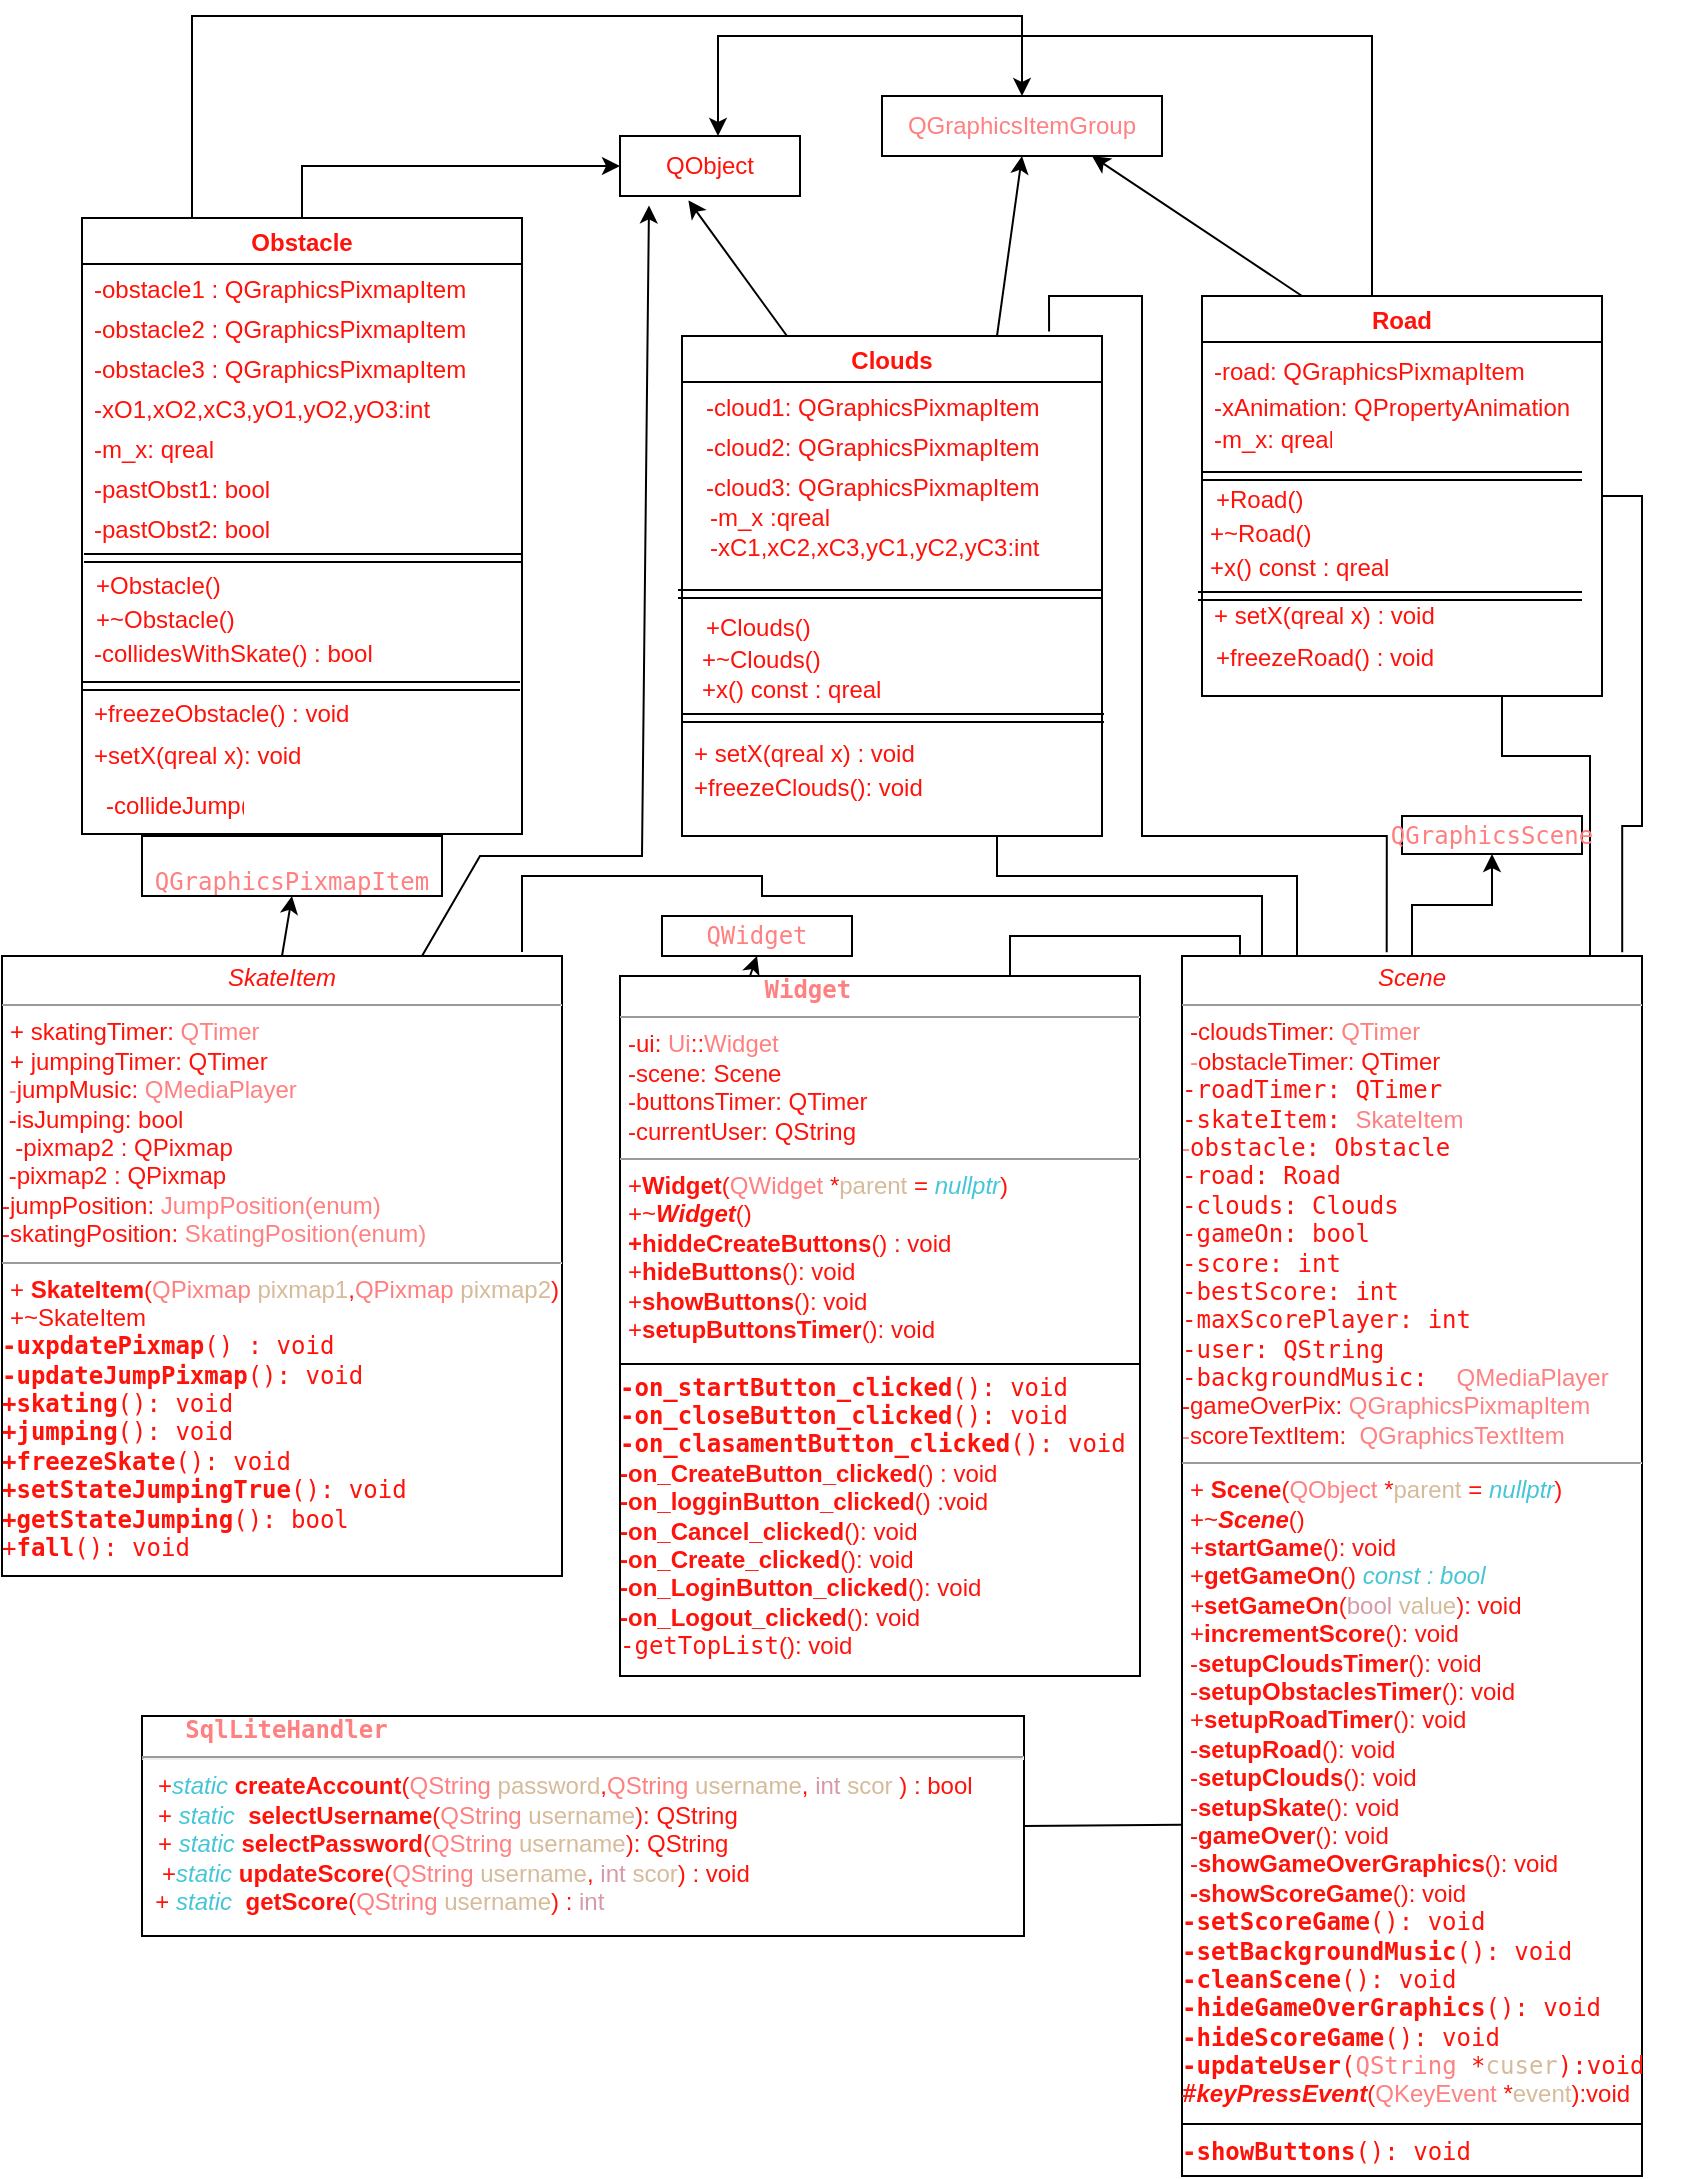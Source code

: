 <mxfile version="15.5.6" type="device"><diagram id="C5RBs43oDa-KdzZeNtuy" name="Page-1"><mxGraphModel dx="2556" dy="1162" grid="1" gridSize="10" guides="1" tooltips="1" connect="1" arrows="1" fold="1" page="1" pageScale="1" pageWidth="827" pageHeight="1169" math="0" shadow="0"><root><mxCell id="WIyWlLk6GJQsqaUBKTNV-0"/><mxCell id="WIyWlLk6GJQsqaUBKTNV-1" parent="WIyWlLk6GJQsqaUBKTNV-0"/><mxCell id="SZIzORN5Lzw4Mjl7Ku2h-0" value="&lt;font color=&quot;#ff120a&quot;&gt;QObject&lt;/font&gt;" style="rounded=0;whiteSpace=wrap;html=1;" vertex="1" parent="WIyWlLk6GJQsqaUBKTNV-1"><mxGeometry x="309" y="70" width="90" height="30" as="geometry"/></mxCell><mxCell id="SZIzORN5Lzw4Mjl7Ku2h-1" value="&lt;span style=&quot;color: rgb(255 , 128 , 128)&quot;&gt;QGraphicsItemGroup&lt;/span&gt;" style="rounded=0;whiteSpace=wrap;html=1;" vertex="1" parent="WIyWlLk6GJQsqaUBKTNV-1"><mxGeometry x="440" y="50" width="140" height="30" as="geometry"/></mxCell><mxCell id="SZIzORN5Lzw4Mjl7Ku2h-104" style="edgeStyle=orthogonalEdgeStyle;rounded=0;orthogonalLoop=1;jettySize=auto;html=1;exitX=0.75;exitY=1;exitDx=0;exitDy=0;entryX=0.25;entryY=0;entryDx=0;entryDy=0;fontColor=#FF120A;startArrow=none;startFill=0;endArrow=none;endFill=0;strokeColor=default;" edge="1" parent="WIyWlLk6GJQsqaUBKTNV-1" source="SZIzORN5Lzw4Mjl7Ku2h-10" target="SZIzORN5Lzw4Mjl7Ku2h-87"><mxGeometry relative="1" as="geometry"><Array as="points"><mxPoint x="498" y="440"/><mxPoint x="648" y="440"/></Array></mxGeometry></mxCell><mxCell id="SZIzORN5Lzw4Mjl7Ku2h-10" value="Clouds" style="swimlane;fontColor=#FF120A;rotation=0;" vertex="1" parent="WIyWlLk6GJQsqaUBKTNV-1"><mxGeometry x="340" y="170" width="210" height="250" as="geometry"/></mxCell><mxCell id="SZIzORN5Lzw4Mjl7Ku2h-11" value="-cloud1: QGraphicsPixmapItem " style="text;strokeColor=none;fillColor=none;align=left;verticalAlign=middle;spacingLeft=4;spacingRight=4;overflow=hidden;points=[[0,0.5],[1,0.5]];portConstraint=eastwest;rotatable=0;fontColor=#FF120A;rotation=0;" vertex="1" parent="SZIzORN5Lzw4Mjl7Ku2h-10"><mxGeometry x="6" y="20" width="194" height="30" as="geometry"/></mxCell><mxCell id="SZIzORN5Lzw4Mjl7Ku2h-12" value="-cloud2: QGraphicsPixmapItem " style="text;strokeColor=none;fillColor=none;align=left;verticalAlign=middle;spacingLeft=4;spacingRight=4;overflow=hidden;points=[[0,0.5],[1,0.5]];portConstraint=eastwest;rotatable=0;fontColor=#FF120A;rotation=0;" vertex="1" parent="SZIzORN5Lzw4Mjl7Ku2h-10"><mxGeometry x="6" y="40" width="204" height="30" as="geometry"/></mxCell><mxCell id="SZIzORN5Lzw4Mjl7Ku2h-13" value="-cloud3: QGraphicsPixmapItem " style="text;strokeColor=none;fillColor=none;align=left;verticalAlign=middle;spacingLeft=4;spacingRight=4;overflow=hidden;points=[[0,0.5],[1,0.5]];portConstraint=eastwest;rotatable=0;fontColor=#FF120A;rotation=0;" vertex="1" parent="SZIzORN5Lzw4Mjl7Ku2h-10"><mxGeometry x="6" y="60" width="184" height="30" as="geometry"/></mxCell><mxCell id="SZIzORN5Lzw4Mjl7Ku2h-14" value="-m_x :qreal" style="text;strokeColor=none;fillColor=none;align=left;verticalAlign=middle;spacingLeft=4;spacingRight=4;overflow=hidden;points=[[0,0.5],[1,0.5]];portConstraint=eastwest;rotatable=0;fontColor=#FF120A;rotation=0;" vertex="1" parent="SZIzORN5Lzw4Mjl7Ku2h-10"><mxGeometry x="8" y="80" width="80" height="20" as="geometry"/></mxCell><mxCell id="SZIzORN5Lzw4Mjl7Ku2h-15" value="-xC1,xC2,xC3,yC1,yC2,yC3:int" style="text;strokeColor=none;fillColor=none;align=left;verticalAlign=middle;spacingLeft=4;spacingRight=4;overflow=hidden;points=[[0,0.5],[1,0.5]];portConstraint=eastwest;rotatable=0;fontColor=#FF120A;rotation=0;" vertex="1" parent="SZIzORN5Lzw4Mjl7Ku2h-10"><mxGeometry x="8" y="90" width="180" height="30" as="geometry"/></mxCell><mxCell id="SZIzORN5Lzw4Mjl7Ku2h-19" value="+Clouds()" style="text;strokeColor=none;fillColor=none;align=left;verticalAlign=middle;spacingLeft=4;spacingRight=4;overflow=hidden;points=[[0,0.5],[1,0.5]];portConstraint=eastwest;rotatable=0;fontColor=#FF120A;rotation=0;" vertex="1" parent="SZIzORN5Lzw4Mjl7Ku2h-10"><mxGeometry x="6" y="130" width="80" height="30" as="geometry"/></mxCell><mxCell id="SZIzORN5Lzw4Mjl7Ku2h-22" value="" style="shape=link;html=1;rounded=0;fontColor=#FF120A;" edge="1" parent="SZIzORN5Lzw4Mjl7Ku2h-10"><mxGeometry width="100" relative="1" as="geometry"><mxPoint x="-2" y="129" as="sourcePoint"/><mxPoint x="210" y="129" as="targetPoint"/></mxGeometry></mxCell><mxCell id="SZIzORN5Lzw4Mjl7Ku2h-23" value="+~Clouds()&#10;&#10;" style="text;strokeColor=none;fillColor=none;align=left;verticalAlign=middle;spacingLeft=4;spacingRight=4;overflow=hidden;points=[[0,0.5],[1,0.5]];portConstraint=eastwest;rotatable=0;fontColor=#FF120A;rotation=0;" vertex="1" parent="SZIzORN5Lzw4Mjl7Ku2h-10"><mxGeometry x="4" y="153" width="80" height="30" as="geometry"/></mxCell><mxCell id="SZIzORN5Lzw4Mjl7Ku2h-24" value="+x() const : qreal" style="text;strokeColor=none;fillColor=none;align=left;verticalAlign=middle;spacingLeft=4;spacingRight=4;overflow=hidden;points=[[0,0.5],[1,0.5]];portConstraint=eastwest;rotatable=0;fontColor=#FF120A;rotation=0;" vertex="1" parent="SZIzORN5Lzw4Mjl7Ku2h-10"><mxGeometry x="4" y="161" width="136" height="30" as="geometry"/></mxCell><mxCell id="SZIzORN5Lzw4Mjl7Ku2h-26" value="" style="shape=link;html=1;rounded=0;fontColor=#FF120A;" edge="1" parent="SZIzORN5Lzw4Mjl7Ku2h-10"><mxGeometry width="100" relative="1" as="geometry"><mxPoint y="191" as="sourcePoint"/><mxPoint x="211" y="191" as="targetPoint"/></mxGeometry></mxCell><mxCell id="SZIzORN5Lzw4Mjl7Ku2h-27" value="+ setX(qreal x) : void&#10;" style="text;strokeColor=none;fillColor=none;align=left;verticalAlign=middle;spacingLeft=4;spacingRight=4;overflow=hidden;points=[[0,0.5],[1,0.5]];portConstraint=eastwest;rotatable=0;fontColor=#FF120A;rotation=0;" vertex="1" parent="SZIzORN5Lzw4Mjl7Ku2h-10"><mxGeometry y="200" width="124" height="30" as="geometry"/></mxCell><mxCell id="SZIzORN5Lzw4Mjl7Ku2h-28" value="+freezeClouds(): void" style="text;strokeColor=none;fillColor=none;align=left;verticalAlign=middle;spacingLeft=4;spacingRight=4;overflow=hidden;points=[[0,0.5],[1,0.5]];portConstraint=eastwest;rotatable=0;fontColor=#FF120A;rotation=0;" vertex="1" parent="SZIzORN5Lzw4Mjl7Ku2h-10"><mxGeometry y="210" width="146" height="30" as="geometry"/></mxCell><mxCell id="SZIzORN5Lzw4Mjl7Ku2h-17" value="" style="endArrow=classic;html=1;rounded=0;fontColor=#FF120A;entryX=0.38;entryY=1.073;entryDx=0;entryDy=0;entryPerimeter=0;exitX=0.25;exitY=0;exitDx=0;exitDy=0;" edge="1" parent="WIyWlLk6GJQsqaUBKTNV-1" source="SZIzORN5Lzw4Mjl7Ku2h-10" target="SZIzORN5Lzw4Mjl7Ku2h-0"><mxGeometry width="50" height="50" relative="1" as="geometry"><mxPoint x="440" y="280" as="sourcePoint"/><mxPoint x="490" y="230" as="targetPoint"/></mxGeometry></mxCell><mxCell id="SZIzORN5Lzw4Mjl7Ku2h-18" value="" style="endArrow=classic;html=1;rounded=0;fontColor=#FF120A;entryX=0.5;entryY=1;entryDx=0;entryDy=0;exitX=0.75;exitY=0;exitDx=0;exitDy=0;" edge="1" parent="WIyWlLk6GJQsqaUBKTNV-1" source="SZIzORN5Lzw4Mjl7Ku2h-10" target="SZIzORN5Lzw4Mjl7Ku2h-1"><mxGeometry width="50" height="50" relative="1" as="geometry"><mxPoint x="440" y="280" as="sourcePoint"/><mxPoint x="490" y="230" as="targetPoint"/></mxGeometry></mxCell><mxCell id="SZIzORN5Lzw4Mjl7Ku2h-51" style="edgeStyle=orthogonalEdgeStyle;rounded=0;orthogonalLoop=1;jettySize=auto;html=1;exitX=0.5;exitY=0;exitDx=0;exitDy=0;fontColor=#FF120A;entryX=0;entryY=0.5;entryDx=0;entryDy=0;" edge="1" parent="WIyWlLk6GJQsqaUBKTNV-1" source="SZIzORN5Lzw4Mjl7Ku2h-29" target="SZIzORN5Lzw4Mjl7Ku2h-0"><mxGeometry relative="1" as="geometry"><mxPoint x="320" y="111" as="targetPoint"/></mxGeometry></mxCell><mxCell id="SZIzORN5Lzw4Mjl7Ku2h-29" value="Obstacle" style="swimlane;fontColor=#FF120A;" vertex="1" parent="WIyWlLk6GJQsqaUBKTNV-1"><mxGeometry x="40" y="111" width="220" height="308" as="geometry"/></mxCell><mxCell id="SZIzORN5Lzw4Mjl7Ku2h-31" value="-obstacle1 : QGraphicsPixmapItem" style="text;strokeColor=none;fillColor=none;align=left;verticalAlign=middle;spacingLeft=4;spacingRight=4;overflow=hidden;points=[[0,0.5],[1,0.5]];portConstraint=eastwest;rotatable=0;fontColor=#FF120A;" vertex="1" parent="SZIzORN5Lzw4Mjl7Ku2h-29"><mxGeometry y="20" width="210" height="30" as="geometry"/></mxCell><mxCell id="SZIzORN5Lzw4Mjl7Ku2h-32" value="-obstacle2 : QGraphicsPixmapItem" style="text;strokeColor=none;fillColor=none;align=left;verticalAlign=middle;spacingLeft=4;spacingRight=4;overflow=hidden;points=[[0,0.5],[1,0.5]];portConstraint=eastwest;rotatable=0;fontColor=#FF120A;" vertex="1" parent="SZIzORN5Lzw4Mjl7Ku2h-29"><mxGeometry y="40" width="210" height="30" as="geometry"/></mxCell><mxCell id="SZIzORN5Lzw4Mjl7Ku2h-33" value="-obstacle3 : QGraphicsPixmapItem" style="text;strokeColor=none;fillColor=none;align=left;verticalAlign=middle;spacingLeft=4;spacingRight=4;overflow=hidden;points=[[0,0.5],[1,0.5]];portConstraint=eastwest;rotatable=0;fontColor=#FF120A;" vertex="1" parent="SZIzORN5Lzw4Mjl7Ku2h-29"><mxGeometry y="60" width="210" height="30" as="geometry"/></mxCell><mxCell id="SZIzORN5Lzw4Mjl7Ku2h-34" value="-xO1,xO2,xC3,yO1,yO2,yO3:int" style="text;strokeColor=none;fillColor=none;align=left;verticalAlign=middle;spacingLeft=4;spacingRight=4;overflow=hidden;points=[[0,0.5],[1,0.5]];portConstraint=eastwest;rotatable=0;fontColor=#FF120A;rotation=0;" vertex="1" parent="SZIzORN5Lzw4Mjl7Ku2h-29"><mxGeometry y="80" width="180" height="30" as="geometry"/></mxCell><mxCell id="SZIzORN5Lzw4Mjl7Ku2h-35" value="-m_x: qreal" style="text;strokeColor=none;fillColor=none;align=left;verticalAlign=middle;spacingLeft=4;spacingRight=4;overflow=hidden;points=[[0,0.5],[1,0.5]];portConstraint=eastwest;rotatable=0;fontColor=#FF120A;" vertex="1" parent="SZIzORN5Lzw4Mjl7Ku2h-29"><mxGeometry y="100" width="80" height="30" as="geometry"/></mxCell><mxCell id="SZIzORN5Lzw4Mjl7Ku2h-36" value="-pastObst1: bool" style="text;strokeColor=none;fillColor=none;align=left;verticalAlign=middle;spacingLeft=4;spacingRight=4;overflow=hidden;points=[[0,0.5],[1,0.5]];portConstraint=eastwest;rotatable=0;fontColor=#FF120A;" vertex="1" parent="SZIzORN5Lzw4Mjl7Ku2h-29"><mxGeometry y="120" width="170" height="30" as="geometry"/></mxCell><mxCell id="SZIzORN5Lzw4Mjl7Ku2h-37" value="-pastObst2: bool" style="text;strokeColor=none;fillColor=none;align=left;verticalAlign=middle;spacingLeft=4;spacingRight=4;overflow=hidden;points=[[0,0.5],[1,0.5]];portConstraint=eastwest;rotatable=0;fontColor=#FF120A;" vertex="1" parent="SZIzORN5Lzw4Mjl7Ku2h-29"><mxGeometry y="140" width="170" height="30" as="geometry"/></mxCell><mxCell id="SZIzORN5Lzw4Mjl7Ku2h-40" value="+Obstacle()" style="text;strokeColor=none;fillColor=none;align=left;verticalAlign=middle;spacingLeft=4;spacingRight=4;overflow=hidden;points=[[0,0.5],[1,0.5]];portConstraint=eastwest;rotatable=0;fontColor=#FF120A;" vertex="1" parent="SZIzORN5Lzw4Mjl7Ku2h-29"><mxGeometry x="1" y="168" width="80" height="30" as="geometry"/></mxCell><mxCell id="SZIzORN5Lzw4Mjl7Ku2h-41" value="+~Obstacle()" style="text;strokeColor=none;fillColor=none;align=left;verticalAlign=middle;spacingLeft=4;spacingRight=4;overflow=hidden;points=[[0,0.5],[1,0.5]];portConstraint=eastwest;rotatable=0;fontColor=#FF120A;" vertex="1" parent="SZIzORN5Lzw4Mjl7Ku2h-29"><mxGeometry x="1" y="185" width="80" height="30" as="geometry"/></mxCell><mxCell id="SZIzORN5Lzw4Mjl7Ku2h-42" value="+setX(qreal x): void" style="text;strokeColor=none;fillColor=none;align=left;verticalAlign=middle;spacingLeft=4;spacingRight=4;overflow=hidden;points=[[0,0.5],[1,0.5]];portConstraint=eastwest;rotatable=0;fontColor=#FF120A;" vertex="1" parent="SZIzORN5Lzw4Mjl7Ku2h-29"><mxGeometry y="253" width="168" height="30" as="geometry"/></mxCell><mxCell id="SZIzORN5Lzw4Mjl7Ku2h-43" value="+freezeObstacle() : void" style="text;strokeColor=none;fillColor=none;align=left;verticalAlign=middle;spacingLeft=4;spacingRight=4;overflow=hidden;points=[[0,0.5],[1,0.5]];portConstraint=eastwest;rotatable=0;fontColor=#FF120A;" vertex="1" parent="SZIzORN5Lzw4Mjl7Ku2h-29"><mxGeometry y="234" width="190" height="26" as="geometry"/></mxCell><mxCell id="SZIzORN5Lzw4Mjl7Ku2h-45" value="-collidesWithSkate() : bool&#10;" style="text;strokeColor=none;fillColor=none;align=left;verticalAlign=middle;spacingLeft=4;spacingRight=4;overflow=hidden;points=[[0,0.5],[1,0.5]];portConstraint=eastwest;rotatable=0;fontColor=#FF120A;" vertex="1" parent="SZIzORN5Lzw4Mjl7Ku2h-29"><mxGeometry y="209" width="199" height="25" as="geometry"/></mxCell><mxCell id="SZIzORN5Lzw4Mjl7Ku2h-49" value="" style="shape=link;html=1;rounded=0;fontColor=#FF120A;" edge="1" parent="SZIzORN5Lzw4Mjl7Ku2h-29"><mxGeometry width="100" relative="1" as="geometry"><mxPoint y="234" as="sourcePoint"/><mxPoint x="219" y="234" as="targetPoint"/></mxGeometry></mxCell><mxCell id="SZIzORN5Lzw4Mjl7Ku2h-50" value="" style="shape=link;html=1;rounded=0;fontColor=#FF120A;" edge="1" parent="SZIzORN5Lzw4Mjl7Ku2h-29"><mxGeometry width="100" relative="1" as="geometry"><mxPoint x="1" y="170" as="sourcePoint"/><mxPoint x="220" y="170" as="targetPoint"/></mxGeometry></mxCell><mxCell id="SZIzORN5Lzw4Mjl7Ku2h-91" value="-collideJump(): void" style="text;strokeColor=none;fillColor=none;align=left;verticalAlign=middle;spacingLeft=4;spacingRight=4;overflow=hidden;points=[[0,0.5],[1,0.5]];portConstraint=eastwest;rotatable=0;fontColor=#FF120A;" vertex="1" parent="SZIzORN5Lzw4Mjl7Ku2h-29"><mxGeometry x="6" y="278" width="80" height="30" as="geometry"/></mxCell><mxCell id="SZIzORN5Lzw4Mjl7Ku2h-94" style="edgeStyle=orthogonalEdgeStyle;rounded=0;orthogonalLoop=1;jettySize=auto;html=1;exitX=1;exitY=0.5;exitDx=0;exitDy=0;fontColor=#FF120A;strokeColor=default;startArrow=none;startFill=0;endArrow=none;endFill=0;entryX=0.957;entryY=-0.003;entryDx=0;entryDy=0;entryPerimeter=0;" edge="1" parent="WIyWlLk6GJQsqaUBKTNV-1" source="SZIzORN5Lzw4Mjl7Ku2h-56" target="SZIzORN5Lzw4Mjl7Ku2h-87"><mxGeometry relative="1" as="geometry"><mxPoint x="850" y="250.118" as="targetPoint"/></mxGeometry></mxCell><mxCell id="SZIzORN5Lzw4Mjl7Ku2h-100" style="edgeStyle=orthogonalEdgeStyle;rounded=0;orthogonalLoop=1;jettySize=auto;html=1;exitX=0.75;exitY=1;exitDx=0;exitDy=0;entryX=0.887;entryY=0;entryDx=0;entryDy=0;entryPerimeter=0;fontColor=#FF120A;startArrow=none;startFill=0;endArrow=none;endFill=0;strokeColor=default;" edge="1" parent="WIyWlLk6GJQsqaUBKTNV-1" source="SZIzORN5Lzw4Mjl7Ku2h-56" target="SZIzORN5Lzw4Mjl7Ku2h-87"><mxGeometry relative="1" as="geometry"><Array as="points"><mxPoint x="750" y="380"/><mxPoint x="794" y="380"/></Array></mxGeometry></mxCell><mxCell id="SZIzORN5Lzw4Mjl7Ku2h-56" value="Road" style="swimlane;fontColor=#FF120A;" vertex="1" parent="WIyWlLk6GJQsqaUBKTNV-1"><mxGeometry x="600" y="150" width="200" height="200" as="geometry"/></mxCell><mxCell id="SZIzORN5Lzw4Mjl7Ku2h-61" value=" -road: QGraphicsPixmapItem" style="text;strokeColor=none;fillColor=none;align=left;verticalAlign=middle;spacingLeft=4;spacingRight=4;overflow=hidden;points=[[0,0.5],[1,0.5]];portConstraint=eastwest;rotatable=0;fontColor=#FF120A;" vertex="1" parent="SZIzORN5Lzw4Mjl7Ku2h-56"><mxGeometry y="22" width="220" height="30" as="geometry"/></mxCell><mxCell id="SZIzORN5Lzw4Mjl7Ku2h-63" value=" -xAnimation: QPropertyAnimation" style="text;strokeColor=none;fillColor=none;align=left;verticalAlign=middle;spacingLeft=4;spacingRight=4;overflow=hidden;points=[[0,0.5],[1,0.5]];portConstraint=eastwest;rotatable=0;fontColor=#FF120A;" vertex="1" parent="SZIzORN5Lzw4Mjl7Ku2h-56"><mxGeometry y="45" width="240" height="20" as="geometry"/></mxCell><mxCell id="SZIzORN5Lzw4Mjl7Ku2h-64" value="-m_x: qreal" style="text;strokeColor=none;fillColor=none;align=left;verticalAlign=middle;spacingLeft=4;spacingRight=4;overflow=hidden;points=[[0,0.5],[1,0.5]];portConstraint=eastwest;rotatable=0;fontColor=#FF120A;" vertex="1" parent="SZIzORN5Lzw4Mjl7Ku2h-56"><mxGeometry y="56" width="70" height="30" as="geometry"/></mxCell><mxCell id="SZIzORN5Lzw4Mjl7Ku2h-65" value="" style="shape=link;html=1;rounded=0;fontColor=#FF120A;" edge="1" parent="SZIzORN5Lzw4Mjl7Ku2h-56"><mxGeometry width="100" relative="1" as="geometry"><mxPoint y="90" as="sourcePoint"/><mxPoint x="190" y="90" as="targetPoint"/></mxGeometry></mxCell><mxCell id="SZIzORN5Lzw4Mjl7Ku2h-66" value="+Road()" style="text;strokeColor=none;fillColor=none;align=left;verticalAlign=middle;spacingLeft=4;spacingRight=4;overflow=hidden;points=[[0,0.5],[1,0.5]];portConstraint=eastwest;rotatable=0;fontColor=#FF120A;" vertex="1" parent="SZIzORN5Lzw4Mjl7Ku2h-56"><mxGeometry x="1" y="86" width="80" height="30" as="geometry"/></mxCell><mxCell id="SZIzORN5Lzw4Mjl7Ku2h-68" value="+~Road()" style="text;strokeColor=none;fillColor=none;align=left;verticalAlign=middle;spacingLeft=4;spacingRight=4;overflow=hidden;points=[[0,0.5],[1,0.5]];portConstraint=eastwest;rotatable=0;fontColor=#FF120A;" vertex="1" parent="SZIzORN5Lzw4Mjl7Ku2h-56"><mxGeometry x="-2" y="103" width="80" height="30" as="geometry"/></mxCell><mxCell id="SZIzORN5Lzw4Mjl7Ku2h-70" value="+x() const : qreal" style="text;strokeColor=none;fillColor=none;align=left;verticalAlign=middle;spacingLeft=4;spacingRight=4;overflow=hidden;points=[[0,0.5],[1,0.5]];portConstraint=eastwest;rotatable=0;fontColor=#FF120A;rotation=0;" vertex="1" parent="SZIzORN5Lzw4Mjl7Ku2h-56"><mxGeometry x="-2" y="120" width="122" height="30" as="geometry"/></mxCell><mxCell id="SZIzORN5Lzw4Mjl7Ku2h-71" value="" style="shape=link;html=1;rounded=0;fontColor=#FF120A;" edge="1" parent="SZIzORN5Lzw4Mjl7Ku2h-56"><mxGeometry width="100" relative="1" as="geometry"><mxPoint x="-2" y="150" as="sourcePoint"/><mxPoint x="190" y="150" as="targetPoint"/></mxGeometry></mxCell><mxCell id="SZIzORN5Lzw4Mjl7Ku2h-72" value="+ setX(qreal x) : void&#10;" style="text;strokeColor=none;fillColor=none;align=left;verticalAlign=middle;spacingLeft=4;spacingRight=4;overflow=hidden;points=[[0,0.5],[1,0.5]];portConstraint=eastwest;rotatable=0;fontColor=#FF120A;rotation=0;" vertex="1" parent="SZIzORN5Lzw4Mjl7Ku2h-56"><mxGeometry y="151" width="124" height="30" as="geometry"/></mxCell><mxCell id="SZIzORN5Lzw4Mjl7Ku2h-73" value="+freezeRoad() :  void" style="text;strokeColor=none;fillColor=none;align=left;verticalAlign=middle;spacingLeft=4;spacingRight=4;overflow=hidden;points=[[0,0.5],[1,0.5]];portConstraint=eastwest;rotatable=0;fontColor=#FF120A;" vertex="1" parent="SZIzORN5Lzw4Mjl7Ku2h-56"><mxGeometry x="1" y="170" width="199" height="20" as="geometry"/></mxCell><mxCell id="SZIzORN5Lzw4Mjl7Ku2h-57" value="" style="endArrow=classic;html=1;rounded=0;fontColor=#FF120A;entryX=0.5;entryY=0;entryDx=0;entryDy=0;" edge="1" parent="WIyWlLk6GJQsqaUBKTNV-1"><mxGeometry width="50" height="50" relative="1" as="geometry"><mxPoint x="685" y="150" as="sourcePoint"/><mxPoint x="358" y="70" as="targetPoint"/><Array as="points"><mxPoint x="685" y="20"/><mxPoint x="358" y="20"/></Array></mxGeometry></mxCell><mxCell id="SZIzORN5Lzw4Mjl7Ku2h-59" value="" style="endArrow=classic;html=1;rounded=0;fontColor=#FF120A;exitX=0.25;exitY=0;exitDx=0;exitDy=0;entryX=0.75;entryY=1;entryDx=0;entryDy=0;" edge="1" parent="WIyWlLk6GJQsqaUBKTNV-1" source="SZIzORN5Lzw4Mjl7Ku2h-56" target="SZIzORN5Lzw4Mjl7Ku2h-1"><mxGeometry width="50" height="50" relative="1" as="geometry"><mxPoint x="410" y="220" as="sourcePoint"/><mxPoint x="460" y="170" as="targetPoint"/></mxGeometry></mxCell><mxCell id="SZIzORN5Lzw4Mjl7Ku2h-60" value="" style="endArrow=classic;html=1;rounded=0;fontColor=#FF120A;exitX=0.25;exitY=0;exitDx=0;exitDy=0;entryX=0.5;entryY=0;entryDx=0;entryDy=0;" edge="1" parent="WIyWlLk6GJQsqaUBKTNV-1" source="SZIzORN5Lzw4Mjl7Ku2h-29" target="SZIzORN5Lzw4Mjl7Ku2h-1"><mxGeometry width="50" height="50" relative="1" as="geometry"><mxPoint x="410" y="220" as="sourcePoint"/><mxPoint x="120" y="50" as="targetPoint"/><Array as="points"><mxPoint x="95" y="10"/><mxPoint x="510" y="10"/></Array></mxGeometry></mxCell><mxCell id="SZIzORN5Lzw4Mjl7Ku2h-74" value="&lt;p style=&quot;margin: 0px ; margin-top: 4px ; text-align: center&quot;&gt;&lt;i&gt;SkateItem&lt;/i&gt;&lt;/p&gt;&lt;hr size=&quot;1&quot;&gt;&lt;p style=&quot;margin: 0px ; margin-left: 4px&quot;&gt;+&amp;nbsp;&lt;span&gt;skatingTimer:&amp;nbsp;&lt;/span&gt;&lt;span style=&quot;color: rgb(255 , 128 , 128)&quot;&gt;QTimer&lt;/span&gt;&lt;/p&gt;&lt;p style=&quot;margin: 0px ; margin-left: 4px&quot;&gt;&lt;span&gt;+ jumpingTimer&lt;/span&gt;&lt;span&gt;: QTimer&lt;/span&gt;&lt;/p&gt;&lt;font color=&quot;#ff8080&quot;&gt;&amp;nbsp;-&lt;/font&gt;&lt;span&gt;jumpMusic:&amp;nbsp;&lt;/span&gt;&lt;span style=&quot;color: rgb(255 , 128 , 128)&quot;&gt;QMediaPlayer&lt;/span&gt;&lt;span&gt;&amp;nbsp;&lt;br&gt;&lt;/span&gt;&amp;nbsp;-&lt;span&gt;isJumping: bool&lt;br&gt;&amp;nbsp; -&lt;/span&gt;&lt;span&gt;pixmap2 : QPixmap&lt;br&gt;&lt;/span&gt;&amp;nbsp;-&lt;span&gt;pixmap2 : QPixmap&lt;br&gt;&lt;/span&gt;&lt;span&gt;-&lt;/span&gt;&lt;span&gt;jumpPosition:&amp;nbsp;&lt;/span&gt;&lt;span style=&quot;color: rgb(255 , 128 , 128)&quot;&gt;JumpPosition(enum)&lt;/span&gt;&lt;span&gt;&lt;br&gt;&lt;/span&gt;&lt;span&gt;-&lt;/span&gt;&lt;span&gt;skatingPosition:&amp;nbsp;&lt;/span&gt;&lt;span style=&quot;color: rgb(255 , 128 , 128)&quot;&gt;SkatingPosition(enum)&lt;/span&gt;&lt;hr size=&quot;1&quot;&gt;&lt;p style=&quot;margin: 0px ; margin-left: 4px&quot;&gt;+&amp;nbsp;&lt;span style=&quot;font-weight: 600&quot;&gt;SkateItem&lt;/span&gt;&lt;span&gt;(&lt;/span&gt;&lt;span style=&quot;color: rgb(255 , 128 , 128)&quot;&gt;QPixmap&lt;/span&gt;&lt;span style=&quot;color: rgb(190 , 192 , 194)&quot;&gt; &lt;/span&gt;&lt;span style=&quot;color: rgb(214 , 187 , 154)&quot;&gt;pixmap1&lt;/span&gt;&lt;span&gt;,&lt;/span&gt;&lt;span style=&quot;color: rgb(255 , 128 , 128)&quot;&gt;QPixmap&lt;/span&gt;&lt;span style=&quot;color: rgb(190 , 192 , 194)&quot;&gt; &lt;/span&gt;&lt;span style=&quot;color: rgb(214 , 187 , 154)&quot;&gt;pixmap2&lt;/span&gt;&lt;span&gt;)&lt;/span&gt;&lt;/p&gt;&lt;p style=&quot;margin: 0px ; margin-left: 4px&quot;&gt;&lt;span&gt;+~SkateItem&lt;/span&gt;&lt;/p&gt;&lt;pre style=&quot;margin-top: 0px ; margin-bottom: 0px&quot;&gt;&lt;span style=&quot;font-weight: 600&quot;&gt;-uxpdatePixmap&lt;/span&gt;() : void&lt;/pre&gt;&lt;pre style=&quot;margin-top: 0px ; margin-bottom: 0px&quot;&gt;&lt;span style=&quot;font-weight: 600&quot;&gt;-updateJumpPixmap&lt;/span&gt;(): void&lt;/pre&gt;&lt;pre style=&quot;margin-top: 0px ; margin-bottom: 0px&quot;&gt;&lt;pre style=&quot;margin-top: 0px ; margin-bottom: 0px&quot;&gt;&lt;span style=&quot;font-weight: 600&quot;&gt;+skating&lt;/span&gt;(): void&lt;/pre&gt;&lt;pre style=&quot;margin-top: 0px ; margin-bottom: 0px&quot;&gt;&lt;span style=&quot;font-weight: 600&quot;&gt;+jumping&lt;/span&gt;(): void&lt;/pre&gt;&lt;pre style=&quot;margin-top: 0px ; margin-bottom: 0px&quot;&gt;&lt;pre style=&quot;margin-top: 0px ; margin-bottom: 0px&quot;&gt;&lt;span style=&quot;font-weight: 600&quot;&gt;+freezeSkate&lt;/span&gt;(): void&lt;/pre&gt;&lt;pre style=&quot;margin-top: 0px ; margin-bottom: 0px&quot;&gt;&lt;span style=&quot;font-weight: 600&quot;&gt;+setStateJumpingTrue&lt;/span&gt;(): void&lt;/pre&gt;&lt;pre style=&quot;margin-top: 0px ; margin-bottom: 0px&quot;&gt;&lt;span style=&quot;font-weight: 600&quot;&gt;+getStateJumping&lt;/span&gt;(): bool&lt;/pre&gt;&lt;pre style=&quot;margin-top: 0px ; margin-bottom: 0px&quot;&gt;+&lt;span style=&quot;font-weight: 600&quot;&gt;fall&lt;/span&gt;(): void&lt;/pre&gt;&lt;/pre&gt;&lt;/pre&gt;&lt;p style=&quot;margin: 0px ; margin-left: 4px&quot;&gt;&lt;span&gt;&lt;br&gt;&lt;/span&gt;&lt;/p&gt;" style="verticalAlign=top;align=left;overflow=fill;fontSize=12;fontFamily=Helvetica;html=1;fontColor=#FF120A;" vertex="1" parent="WIyWlLk6GJQsqaUBKTNV-1"><mxGeometry y="480" width="280" height="310" as="geometry"/></mxCell><mxCell id="SZIzORN5Lzw4Mjl7Ku2h-76" value="&#10;&lt;pre style=&quot;margin-top: 0px ; margin-bottom: 0px ; margin-left: 0px ; margin-right: 0px ; text-indent: 0px&quot;&gt;&lt;span style=&quot;color: #ff8080&quot;&gt;QGraphicsPixmapItem&lt;/span&gt;&lt;/pre&gt;" style="rounded=0;whiteSpace=wrap;html=1;fontColor=#FF120A;" vertex="1" parent="WIyWlLk6GJQsqaUBKTNV-1"><mxGeometry x="70" y="420" width="150" height="30" as="geometry"/></mxCell><mxCell id="SZIzORN5Lzw4Mjl7Ku2h-77" value="" style="endArrow=classic;html=1;rounded=0;fontColor=#FF120A;exitX=0.5;exitY=0;exitDx=0;exitDy=0;entryX=0.5;entryY=1;entryDx=0;entryDy=0;" edge="1" parent="WIyWlLk6GJQsqaUBKTNV-1" source="SZIzORN5Lzw4Mjl7Ku2h-74" target="SZIzORN5Lzw4Mjl7Ku2h-76"><mxGeometry width="50" height="50" relative="1" as="geometry"><mxPoint x="490" y="430" as="sourcePoint"/><mxPoint x="540" y="380" as="targetPoint"/></mxGeometry></mxCell><mxCell id="SZIzORN5Lzw4Mjl7Ku2h-78" value="" style="endArrow=classic;html=1;rounded=0;fontColor=#FF120A;exitX=0.75;exitY=0;exitDx=0;exitDy=0;entryX=0.161;entryY=1.157;entryDx=0;entryDy=0;entryPerimeter=0;" edge="1" parent="WIyWlLk6GJQsqaUBKTNV-1" source="SZIzORN5Lzw4Mjl7Ku2h-74" target="SZIzORN5Lzw4Mjl7Ku2h-0"><mxGeometry width="50" height="50" relative="1" as="geometry"><mxPoint x="490" y="420" as="sourcePoint"/><mxPoint x="540" y="370" as="targetPoint"/><Array as="points"><mxPoint x="239" y="430"/><mxPoint x="320" y="430"/></Array></mxGeometry></mxCell><mxCell id="SZIzORN5Lzw4Mjl7Ku2h-79" value="&lt;pre style=&quot;margin-top: 0px ; margin-bottom: 0px&quot;&gt;&lt;span style=&quot;font-weight: 600 ; color: #ff8080&quot;&gt;   SqlLiteHandler&lt;/span&gt;&lt;/pre&gt;&lt;hr&gt;&lt;p style=&quot;margin: 0px ; margin-left: 8px&quot;&gt;+&lt;span style=&quot;font-style: italic ; color: rgb(69 , 198 , 214)&quot;&gt;static&lt;/span&gt;&lt;span style=&quot;color: rgb(190 , 192 , 194)&quot;&gt; &lt;/span&gt;&lt;span style=&quot;font-weight: 600&quot;&gt;createAccount&lt;/span&gt;&lt;span&gt;(&lt;/span&gt;&lt;span style=&quot;color: rgb(255 , 128 , 128)&quot;&gt;QString&lt;/span&gt;&lt;span style=&quot;color: rgb(190 , 192 , 194)&quot;&gt; &lt;/span&gt;&lt;span style=&quot;color: rgb(214 , 187 , 154)&quot;&gt;password&lt;/span&gt;&lt;span&gt;,&lt;/span&gt;&lt;span style=&quot;color: rgb(255 , 128 , 128)&quot;&gt;QString&lt;/span&gt;&lt;span style=&quot;color: rgb(190 , 192 , 194)&quot;&gt; &lt;/span&gt;&lt;span style=&quot;color: rgb(214 , 187 , 154)&quot;&gt;username&lt;/span&gt;&lt;span&gt;,&lt;/span&gt;&lt;span style=&quot;color: rgb(190 , 192 , 194)&quot;&gt; &lt;/span&gt;&lt;span style=&quot;color: rgb(214 , 154 , 167)&quot;&gt;int&lt;/span&gt;&lt;span style=&quot;color: rgb(190 , 192 , 194)&quot;&gt; &lt;/span&gt;&lt;span style=&quot;color: rgb(214 , 187 , 154)&quot;&gt;scor&lt;/span&gt;&lt;span style=&quot;color: rgb(190 , 192 , 194)&quot;&gt; &lt;/span&gt;&lt;span&gt;) : bool&lt;/span&gt;&lt;/p&gt;&lt;p style=&quot;margin: 0px ; margin-left: 8px&quot;&gt;&lt;span&gt;+&lt;/span&gt;&lt;span style=&quot;color: rgb(190 , 192 , 194)&quot;&gt; &lt;/span&gt;&lt;span style=&quot;font-style: italic ; color: rgb(69 , 198 , 214)&quot;&gt;static&lt;/span&gt;&lt;span style=&quot;color: rgb(190 , 192 , 194)&quot;&gt; &lt;/span&gt;&lt;span style=&quot;color: rgb(190 , 192 , 194)&quot;&gt;&amp;nbsp;&lt;/span&gt;&lt;span style=&quot;font-weight: 600&quot;&gt;selectUsername&lt;/span&gt;&lt;span&gt;(&lt;/span&gt;&lt;span style=&quot;color: rgb(255 , 128 , 128)&quot;&gt;QString&lt;/span&gt;&lt;span style=&quot;color: rgb(190 , 192 , 194)&quot;&gt; &lt;/span&gt;&lt;span style=&quot;color: rgb(214 , 187 , 154)&quot;&gt;username&lt;/span&gt;&lt;span&gt;): QString&lt;/span&gt;&lt;/p&gt;&lt;p style=&quot;margin: 0px ; margin-left: 8px&quot;&gt;&lt;span&gt;+&lt;/span&gt;&lt;span style=&quot;color: rgb(190 , 192 , 194)&quot;&gt; &lt;/span&gt;&lt;span style=&quot;font-style: italic ; color: rgb(69 , 198 , 214)&quot;&gt;static&lt;/span&gt;&lt;span style=&quot;color: rgb(190 , 192 , 194)&quot;&gt;&amp;nbsp;&lt;/span&gt;&lt;span style=&quot;font-weight: 600&quot;&gt;selectPassword&lt;/span&gt;&lt;span&gt;(&lt;/span&gt;&lt;span style=&quot;color: rgb(255 , 128 , 128)&quot;&gt;QString&lt;/span&gt;&lt;span style=&quot;color: rgb(190 , 192 , 194)&quot;&gt; &lt;/span&gt;&lt;span style=&quot;color: rgb(214 , 187 , 154)&quot;&gt;username&lt;/span&gt;&lt;span&gt;): QString&lt;/span&gt;&lt;/p&gt;&amp;nbsp; &amp;nbsp;+&lt;span style=&quot;font-style: italic ; color: rgb(69 , 198 , 214)&quot;&gt;static&lt;/span&gt;&lt;span style=&quot;color: rgb(190 , 192 , 194)&quot;&gt; &lt;/span&gt;&lt;span style=&quot;font-weight: 600&quot;&gt;updateScore&lt;/span&gt;&lt;span&gt;(&lt;/span&gt;&lt;span style=&quot;color: rgb(255 , 128 , 128)&quot;&gt;QString&lt;/span&gt;&lt;span style=&quot;color: rgb(190 , 192 , 194)&quot;&gt; &lt;/span&gt;&lt;span style=&quot;color: rgb(214 , 187 , 154)&quot;&gt;username&lt;/span&gt;&lt;span&gt;,&lt;/span&gt;&lt;span style=&quot;color: rgb(190 , 192 , 194)&quot;&gt; &lt;/span&gt;&lt;span style=&quot;color: rgb(214 , 154 , 167)&quot;&gt;int&lt;/span&gt;&lt;span style=&quot;color: rgb(190 , 192 , 194)&quot;&gt; &lt;/span&gt;&lt;span style=&quot;color: rgb(214 , 187 , 154)&quot;&gt;scor&lt;/span&gt;&lt;span&gt;) : void&lt;br&gt;&lt;/span&gt;&lt;span style=&quot;color: rgb(190 , 192 , 194)&quot;&gt;&amp;nbsp;&amp;nbsp;&lt;/span&gt;+&lt;span style=&quot;color: rgb(190 , 192 , 194)&quot;&gt; &lt;/span&gt;&lt;span style=&quot;font-style: italic ; color: rgb(69 , 198 , 214)&quot;&gt;static&lt;/span&gt;&lt;span style=&quot;color: rgb(190 , 192 , 194)&quot;&gt; &lt;/span&gt;&lt;span style=&quot;color: rgb(190 , 192 , 194)&quot;&gt;&amp;nbsp;&lt;/span&gt;&lt;span style=&quot;font-weight: 600&quot;&gt;getScore&lt;/span&gt;&lt;span&gt;(&lt;/span&gt;&lt;span style=&quot;color: rgb(255 , 128 , 128)&quot;&gt;QString&lt;/span&gt;&lt;span style=&quot;color: rgb(190 , 192 , 194)&quot;&gt; &lt;/span&gt;&lt;span style=&quot;color: rgb(214 , 187 , 154)&quot;&gt;username&lt;/span&gt;&lt;span&gt;) :&amp;nbsp;&lt;/span&gt;&lt;span style=&quot;color: rgb(214 , 154 , 167)&quot;&gt;int&lt;/span&gt;&lt;span style=&quot;color: rgb(214 , 154 , 167)&quot;&gt;&lt;br&gt;&lt;/span&gt;" style="verticalAlign=top;align=left;overflow=fill;fontSize=12;fontFamily=Helvetica;html=1;fontColor=#FF120A;" vertex="1" parent="WIyWlLk6GJQsqaUBKTNV-1"><mxGeometry x="70" y="860" width="441" height="110" as="geometry"/></mxCell><mxCell id="SZIzORN5Lzw4Mjl7Ku2h-97" style="edgeStyle=orthogonalEdgeStyle;rounded=0;orthogonalLoop=1;jettySize=auto;html=1;exitX=0.75;exitY=0;exitDx=0;exitDy=0;fontColor=#FF120A;startArrow=none;startFill=0;endArrow=none;endFill=0;strokeColor=default;entryX=0.126;entryY=-0.001;entryDx=0;entryDy=0;entryPerimeter=0;" edge="1" parent="WIyWlLk6GJQsqaUBKTNV-1" source="SZIzORN5Lzw4Mjl7Ku2h-80" target="SZIzORN5Lzw4Mjl7Ku2h-87"><mxGeometry relative="1" as="geometry"><mxPoint x="503.706" y="450" as="targetPoint"/></mxGeometry></mxCell><mxCell id="SZIzORN5Lzw4Mjl7Ku2h-80" value="&lt;pre style=&quot;margin-top: 0px ; margin-bottom: 0px&quot;&gt;&lt;span style=&quot;font-weight: 600 ; color: #ff8080&quot;&gt;          Widget&lt;/span&gt;&lt;/pre&gt;&lt;hr size=&quot;1&quot;&gt;&lt;p style=&quot;margin: 0px ; margin-left: 4px&quot;&gt;-&lt;span&gt;ui:&amp;nbsp;&lt;/span&gt;&lt;span style=&quot;color: rgb(255 , 128 , 128)&quot;&gt;Ui&lt;/span&gt;&lt;span&gt;::&lt;/span&gt;&lt;span style=&quot;color: rgb(255 , 128 , 128)&quot;&gt;Widget&lt;/span&gt;&lt;/p&gt;&lt;p style=&quot;margin: 0px ; margin-left: 4px&quot;&gt;-&lt;span&gt;scene: Scene&lt;/span&gt;&lt;/p&gt;&lt;p style=&quot;margin: 0px ; margin-left: 4px&quot;&gt;&lt;span&gt;-&lt;/span&gt;&lt;span&gt;buttonsTimer: QTimer&lt;/span&gt;&lt;/p&gt;&lt;p style=&quot;margin: 0px ; margin-left: 4px&quot;&gt;&lt;span&gt;-&lt;/span&gt;&lt;span&gt;currentUser: QString&lt;/span&gt;&lt;/p&gt;&lt;hr size=&quot;1&quot;&gt;&lt;p style=&quot;margin: 0px ; margin-left: 4px&quot;&gt;+&lt;span style=&quot;font-weight: 600&quot;&gt;Widget&lt;/span&gt;(&lt;span style=&quot;color: rgb(255 , 128 , 128)&quot;&gt;QWidget&lt;/span&gt;&lt;span style=&quot;color: rgb(190 , 192 , 194)&quot;&gt; &lt;/span&gt;*&lt;span style=&quot;color: rgb(214 , 187 , 154)&quot;&gt;parent&lt;/span&gt;&lt;span style=&quot;color: rgb(190 , 192 , 194)&quot;&gt; &lt;/span&gt;=&lt;span style=&quot;color: rgb(190 , 192 , 194)&quot;&gt; &lt;/span&gt;&lt;span style=&quot;font-style: italic ; color: rgb(69 , 198 , 214)&quot;&gt;nullptr&lt;/span&gt;)&lt;/p&gt;&lt;p style=&quot;margin: 0px ; margin-left: 4px&quot;&gt;&lt;span&gt;+~&lt;/span&gt;&lt;span style=&quot;font-weight: 600 ; font-style: italic&quot;&gt;Widget&lt;/span&gt;&lt;span&gt;()&lt;/span&gt;&lt;/p&gt;&lt;p style=&quot;margin: 0px ; margin-left: 4px&quot;&gt;&lt;span style=&quot;font-weight: 600&quot;&gt;+hiddeCreateButtons&lt;/span&gt;&lt;span&gt;() : void&lt;/span&gt;&lt;/p&gt;&lt;p style=&quot;margin: 0px ; margin-left: 4px&quot;&gt;+&lt;span style=&quot;font-weight: 600&quot;&gt;hideButtons&lt;/span&gt;(): void&lt;/p&gt;&lt;p style=&quot;margin: 0px ; margin-left: 4px&quot;&gt;&lt;span&gt;+&lt;/span&gt;&lt;span style=&quot;font-weight: 600&quot;&gt;showButtons&lt;/span&gt;&lt;span&gt;(): void&lt;/span&gt;&lt;/p&gt;&lt;p style=&quot;margin: 0px ; margin-left: 4px&quot;&gt;&lt;span&gt;+&lt;/span&gt;&lt;span style=&quot;font-weight: 600&quot;&gt;setupButtonsTimer&lt;/span&gt;&lt;span&gt;(): void&lt;/span&gt;&lt;/p&gt;&lt;p style=&quot;margin: 0px ; margin-left: 4px&quot;&gt;&lt;span&gt;&lt;br&gt;&lt;/span&gt;&lt;/p&gt;&lt;pre style=&quot;margin-top: 0px ; margin-bottom: 0px&quot;&gt;&lt;span style=&quot;font-weight: 600&quot;&gt;-on_startButton_clicked&lt;/span&gt;(): void&lt;/pre&gt;&lt;pre style=&quot;margin-top: 0px ; margin-bottom: 0px&quot;&gt;&lt;span style=&quot;font-weight: 600&quot;&gt;-on_closeButton_clicked&lt;/span&gt;(): void&lt;/pre&gt;&lt;pre style=&quot;margin-top: 0px ; margin-bottom: 0px&quot;&gt;&lt;span style=&quot;font-weight: 600&quot;&gt;-on_clasamentButton_clicked&lt;/span&gt;(): void&lt;/pre&gt;&lt;pre style=&quot;margin-top: 0px ; margin-bottom: 0px&quot;&gt;&lt;span style=&quot;font-family: &amp;#34;helvetica&amp;#34; ; white-space: nowrap ; font-weight: 600&quot;&gt;-on_CreateButton_clicked&lt;/span&gt;&lt;span style=&quot;font-family: &amp;#34;helvetica&amp;#34; ; white-space: nowrap&quot;&gt;() : void&lt;/span&gt;&lt;br&gt;&lt;/pre&gt;&lt;pre style=&quot;margin-top: 0px ; margin-bottom: 0px&quot;&gt;&lt;span style=&quot;font-family: &amp;#34;helvetica&amp;#34; ; white-space: nowrap ; font-weight: 600&quot;&gt;-on_logginButton_clicked&lt;/span&gt;&lt;span style=&quot;font-family: &amp;#34;helvetica&amp;#34; ; white-space: nowrap&quot;&gt;() :void&lt;/span&gt;&lt;br&gt;&lt;/pre&gt;&lt;pre style=&quot;margin-top: 0px ; margin-bottom: 0px&quot;&gt;&lt;span style=&quot;font-family: &amp;#34;helvetica&amp;#34; ; white-space: nowrap ; font-weight: 600&quot;&gt;-on_Cancel_clicked&lt;/span&gt;&lt;span style=&quot;font-family: &amp;#34;helvetica&amp;#34; ; white-space: nowrap&quot;&gt;(): void&lt;/span&gt;&lt;br&gt;&lt;/pre&gt;&lt;pre style=&quot;margin-top: 0px ; margin-bottom: 0px&quot;&gt;&lt;span style=&quot;font-family: &amp;#34;helvetica&amp;#34; ; white-space: nowrap ; font-weight: 600&quot;&gt;-on_Create_clicked&lt;/span&gt;&lt;span style=&quot;font-family: &amp;#34;helvetica&amp;#34; ; white-space: nowrap&quot;&gt;(): void&lt;/span&gt;&lt;br&gt;&lt;/pre&gt;&lt;pre style=&quot;margin-top: 0px ; margin-bottom: 0px&quot;&gt;&lt;span style=&quot;font-family: &amp;#34;helvetica&amp;#34; ; white-space: nowrap ; font-weight: 600&quot;&gt;-on_LoginButton_clicked&lt;/span&gt;&lt;span style=&quot;font-family: &amp;#34;helvetica&amp;#34; ; white-space: nowrap&quot;&gt;(): void&lt;/span&gt;&lt;br&gt;&lt;/pre&gt;&lt;pre style=&quot;margin-top: 0px ; margin-bottom: 0px&quot;&gt;&lt;span style=&quot;font-family: &amp;#34;helvetica&amp;#34; ; white-space: nowrap ; font-weight: 600&quot;&gt;-on_Logout_clicked&lt;/span&gt;&lt;span style=&quot;font-family: &amp;#34;helvetica&amp;#34; ; white-space: nowrap&quot;&gt;(): void&lt;/span&gt;&lt;/pre&gt;&lt;pre style=&quot;margin-top: 0px ; margin-bottom: 0px&quot;&gt;-getTopList&lt;span style=&quot;font-family: &amp;#34;helvetica&amp;#34; ; white-space: nowrap&quot;&gt;(): void&lt;/span&gt;&lt;/pre&gt;&lt;p style=&quot;margin: 0px ; margin-left: 4px&quot;&gt;&lt;br&gt;&lt;br&gt;&lt;br&gt;&lt;br&gt;&lt;br&gt;&lt;br&gt;&lt;br&gt;&lt;br&gt;&lt;br&gt;&lt;br&gt;&lt;br&gt;&lt;br&gt;&lt;br&gt;&lt;br&gt;&lt;br&gt;&lt;br&gt;&lt;br&gt;&lt;br&gt;&lt;br&gt;&lt;/p&gt;&lt;pre style=&quot;margin-top: 0px ; margin-bottom: 0px&quot;&gt;&lt;span style=&quot;color: #bec0c2&quot;&gt;    &lt;/span&gt;&lt;span style=&quot;color: #d69aa7&quot;&gt;void&lt;/span&gt;&lt;span style=&quot;color: #bec0c2&quot;&gt; &lt;/span&gt;&lt;span style=&quot;font-weight: 600&quot;&gt;on_closeTopScore_clicked&lt;/span&gt;();&lt;/pre&gt;" style="verticalAlign=top;align=left;overflow=fill;fontSize=12;fontFamily=Helvetica;html=1;fontColor=#FF120A;" vertex="1" parent="WIyWlLk6GJQsqaUBKTNV-1"><mxGeometry x="309" y="490" width="260" height="350" as="geometry"/></mxCell><mxCell id="SZIzORN5Lzw4Mjl7Ku2h-81" value="&lt;pre style=&quot;margin-top: 0px ; margin-bottom: 0px&quot;&gt;&lt;span style=&quot;color: #ff8080&quot;&gt;QWidget&lt;/span&gt;&lt;/pre&gt;" style="rounded=0;whiteSpace=wrap;html=1;fontColor=#FF120A;" vertex="1" parent="WIyWlLk6GJQsqaUBKTNV-1"><mxGeometry x="330" y="460" width="95" height="20" as="geometry"/></mxCell><mxCell id="SZIzORN5Lzw4Mjl7Ku2h-82" value="" style="endArrow=classic;html=1;rounded=0;fontColor=#FF120A;exitX=0.25;exitY=0;exitDx=0;exitDy=0;entryX=0.5;entryY=1;entryDx=0;entryDy=0;" edge="1" parent="WIyWlLk6GJQsqaUBKTNV-1" source="SZIzORN5Lzw4Mjl7Ku2h-80" target="SZIzORN5Lzw4Mjl7Ku2h-81"><mxGeometry width="50" height="50" relative="1" as="geometry"><mxPoint x="425" y="490" as="sourcePoint"/><mxPoint x="425" y="470" as="targetPoint"/></mxGeometry></mxCell><mxCell id="SZIzORN5Lzw4Mjl7Ku2h-84" value="" style="line;strokeWidth=1;fillColor=none;align=left;verticalAlign=middle;spacingTop=-1;spacingLeft=3;spacingRight=3;rotatable=0;labelPosition=right;points=[];portConstraint=eastwest;fontColor=#FF120A;" vertex="1" parent="WIyWlLk6GJQsqaUBKTNV-1"><mxGeometry x="309" y="680" width="260" height="8" as="geometry"/></mxCell><mxCell id="SZIzORN5Lzw4Mjl7Ku2h-85" value="&lt;pre style=&quot;margin-top: 0px ; margin-bottom: 0px&quot;&gt;&lt;span style=&quot;color: #ff8080&quot;&gt;QGraphicsScene&lt;/span&gt;&lt;/pre&gt;" style="rounded=0;whiteSpace=wrap;html=1;fontColor=#FF120A;" vertex="1" parent="WIyWlLk6GJQsqaUBKTNV-1"><mxGeometry x="700" y="410" width="90" height="19" as="geometry"/></mxCell><mxCell id="SZIzORN5Lzw4Mjl7Ku2h-88" style="edgeStyle=orthogonalEdgeStyle;rounded=0;orthogonalLoop=1;jettySize=auto;html=1;exitX=0.5;exitY=0;exitDx=0;exitDy=0;fontColor=#FF120A;" edge="1" parent="WIyWlLk6GJQsqaUBKTNV-1" source="SZIzORN5Lzw4Mjl7Ku2h-87" target="SZIzORN5Lzw4Mjl7Ku2h-85"><mxGeometry relative="1" as="geometry"/></mxCell><mxCell id="SZIzORN5Lzw4Mjl7Ku2h-87" value="&lt;p style=&quot;margin: 0px ; margin-top: 4px ; text-align: center&quot;&gt;&lt;i&gt;Scene&lt;/i&gt;&lt;/p&gt;&lt;hr size=&quot;1&quot;&gt;&lt;p style=&quot;margin: 0px ; margin-left: 4px&quot;&gt;-&lt;span&gt;cloudsTimer:&amp;nbsp;&lt;/span&gt;&lt;span style=&quot;color: rgb(255 , 128 , 128)&quot;&gt;QTimer&lt;/span&gt;&lt;/p&gt;&lt;p style=&quot;margin: 0px ; margin-left: 4px&quot;&gt;&lt;span style=&quot;color: rgb(255 , 128 , 128)&quot;&gt;-&lt;/span&gt;&lt;span&gt;obstacleTimer: QTimer&lt;/span&gt;&lt;/p&gt;&lt;pre style=&quot;margin-top: 0px ; margin-bottom: 0px&quot;&gt;-roadTimer: QTimer&lt;/pre&gt;&lt;pre style=&quot;margin-top: 0px ; margin-bottom: 0px&quot;&gt;-skateItem: &lt;span style=&quot;font-family: &amp;#34;helvetica&amp;#34; ; color: rgb(255 , 128 , 128)&quot;&gt;SkateItem&lt;/span&gt;&lt;/pre&gt;&lt;pre style=&quot;margin-top: 0px ; margin-bottom: 0px&quot;&gt;&lt;span style=&quot;font-family: &amp;#34;helvetica&amp;#34; ; color: rgb(255 , 128 , 128)&quot;&gt;-&lt;/span&gt;obstacle: Obstacle&lt;/pre&gt;&lt;pre style=&quot;margin-top: 0px ; margin-bottom: 0px&quot;&gt;-road: Road&lt;/pre&gt;&lt;pre style=&quot;margin-top: 0px ; margin-bottom: 0px&quot;&gt;-clouds: Clouds&lt;/pre&gt;&lt;pre style=&quot;margin-top: 0px ; margin-bottom: 0px&quot;&gt;-gameOn: bool&lt;/pre&gt;&lt;pre style=&quot;margin-top: 0px ; margin-bottom: 0px&quot;&gt;-score: int&lt;/pre&gt;&lt;pre style=&quot;margin-top: 0px ; margin-bottom: 0px&quot;&gt;-bestScore: int&lt;/pre&gt;&lt;pre style=&quot;margin-top: 0px ; margin-bottom: 0px&quot;&gt;-maxScorePlayer: int&lt;/pre&gt;&lt;pre style=&quot;margin-top: 0px ; margin-bottom: 0px&quot;&gt;-user: QString&lt;/pre&gt;&lt;pre style=&quot;margin-top: 0px ; margin-bottom: 0px&quot;&gt;-backgroundMusic:  &lt;span style=&quot;font-family: &amp;#34;helvetica&amp;#34; ; color: rgb(255 , 128 , 128)&quot;&gt;QMediaPlayer&lt;/span&gt;&lt;/pre&gt;-&lt;span&gt;gameOverPix:&amp;nbsp;&lt;/span&gt;&lt;span style=&quot;color: rgb(255 , 128 , 128)&quot;&gt;QGraphicsPixmapItem&lt;br&gt;-&lt;/span&gt;&lt;span&gt;scoreTextItem:&amp;nbsp;&lt;/span&gt;&lt;span style=&quot;color: rgb(190 , 192 , 194)&quot;&gt; &lt;/span&gt;&lt;span style=&quot;color: rgb(255 , 128 , 128)&quot;&gt;QGraphicsTextItem&lt;/span&gt;&lt;hr size=&quot;1&quot;&gt;&lt;p style=&quot;margin: 0px ; margin-left: 4px&quot;&gt;+&amp;nbsp;&lt;span style=&quot;font-weight: 600&quot;&gt;Scene&lt;/span&gt;&lt;span&gt;(&lt;/span&gt;&lt;span style=&quot;color: rgb(255 , 128 , 128)&quot;&gt;QObject&lt;/span&gt;&lt;span style=&quot;color: rgb(190 , 192 , 194)&quot;&gt; &lt;/span&gt;&lt;span&gt;*&lt;/span&gt;&lt;span style=&quot;color: rgb(214 , 187 , 154)&quot;&gt;parent&lt;/span&gt;&lt;span style=&quot;color: rgb(190 , 192 , 194)&quot;&gt; &lt;/span&gt;&lt;span&gt;=&lt;/span&gt;&lt;span style=&quot;color: rgb(190 , 192 , 194)&quot;&gt; &lt;/span&gt;&lt;span style=&quot;font-style: italic ; color: rgb(69 , 198 , 214)&quot;&gt;nullptr&lt;/span&gt;&lt;span&gt;)&lt;/span&gt;&lt;/p&gt;&lt;p style=&quot;margin: 0px ; margin-left: 4px&quot;&gt;&lt;span&gt;+&lt;/span&gt;&lt;span&gt;~&lt;/span&gt;&lt;span style=&quot;font-weight: 600 ; font-style: italic&quot;&gt;Scene&lt;/span&gt;&lt;span&gt;()&lt;/span&gt;&lt;/p&gt;&lt;p style=&quot;margin: 0px ; margin-left: 4px&quot;&gt;&lt;span&gt;+&lt;/span&gt;&lt;span style=&quot;font-weight: 600&quot;&gt;startGame&lt;/span&gt;&lt;span&gt;(): void&lt;/span&gt;&lt;/p&gt;&lt;p style=&quot;margin: 0px ; margin-left: 4px&quot;&gt;&lt;span&gt;+&lt;/span&gt;&lt;span style=&quot;font-weight: 600&quot;&gt;getGameOn&lt;/span&gt;&lt;span&gt;()&lt;/span&gt;&lt;span style=&quot;color: rgb(190 , 192 , 194)&quot;&gt; &lt;/span&gt;&lt;span style=&quot;font-style: italic ; color: rgb(69 , 198 , 214)&quot;&gt;const : bool&lt;/span&gt;&lt;/p&gt;&lt;p style=&quot;margin: 0px ; margin-left: 4px&quot;&gt;&lt;i&gt;+&lt;/i&gt;&lt;span style=&quot;font-weight: 600&quot;&gt;setGameOn&lt;/span&gt;&lt;span&gt;(&lt;/span&gt;&lt;span style=&quot;color: rgb(214 , 154 , 167)&quot;&gt;bool&lt;/span&gt;&lt;span style=&quot;color: rgb(190 , 192 , 194)&quot;&gt; &lt;/span&gt;&lt;span style=&quot;color: rgb(214 , 187 , 154)&quot;&gt;value&lt;/span&gt;&lt;span&gt;): void&lt;/span&gt;&lt;/p&gt;&lt;p style=&quot;margin: 0px ; margin-left: 4px&quot;&gt;&lt;span&gt;+&lt;/span&gt;&lt;span style=&quot;font-weight: 600&quot;&gt;incrementScore&lt;/span&gt;&lt;span&gt;(): void&lt;/span&gt;&lt;/p&gt;&lt;p style=&quot;margin: 0px ; margin-left: 4px&quot;&gt;-&lt;span style=&quot;font-weight: 600&quot;&gt;setupCloudsTimer&lt;/span&gt;(): void&lt;/p&gt;&lt;p style=&quot;margin: 0px ; margin-left: 4px&quot;&gt;-&lt;span style=&quot;font-weight: 600&quot;&gt;setupObstaclesTimer&lt;/span&gt;(): void&lt;/p&gt;&lt;p style=&quot;margin: 0px ; margin-left: 4px&quot;&gt;&lt;span&gt;+&lt;/span&gt;&lt;span style=&quot;font-weight: 600&quot;&gt;setupRoadTimer&lt;/span&gt;&lt;span&gt;(): void&lt;/span&gt;&lt;/p&gt;&lt;p style=&quot;margin: 0px ; margin-left: 4px&quot;&gt;-&lt;span style=&quot;font-weight: 600&quot;&gt;setupRoad&lt;/span&gt;(): void&lt;/p&gt;&lt;p style=&quot;margin: 0px ; margin-left: 4px&quot;&gt;-&lt;span style=&quot;font-weight: 600&quot;&gt;setupClouds&lt;/span&gt;(): void&lt;/p&gt;&lt;p style=&quot;margin: 0px ; margin-left: 4px&quot;&gt;-&lt;span style=&quot;font-weight: 600&quot;&gt;setupSkate&lt;/span&gt;(): void&lt;/p&gt;&lt;p style=&quot;margin: 0px ; margin-left: 4px&quot;&gt;-&lt;span style=&quot;font-weight: 600&quot;&gt;gameOver&lt;/span&gt;(): void&lt;/p&gt;&lt;p style=&quot;margin: 0px ; margin-left: 4px&quot;&gt;-&lt;span style=&quot;font-weight: 600&quot;&gt;showGameOverGraphics&lt;/span&gt;&lt;span&gt;(): void&lt;/span&gt;&lt;/p&gt;&lt;p style=&quot;margin: 0px ; margin-left: 4px&quot;&gt;&lt;span style=&quot;font-weight: 600&quot;&gt;-showScoreGame&lt;/span&gt;&lt;span&gt;(): void&lt;/span&gt;&lt;/p&gt;&lt;pre style=&quot;margin-top: 0px ; margin-bottom: 0px&quot;&gt;&lt;span style=&quot;font-weight: 600&quot;&gt;-setScoreGame&lt;/span&gt;(): void&lt;/pre&gt;&lt;pre style=&quot;margin-top: 0px ; margin-bottom: 0px&quot;&gt;&lt;span style=&quot;font-weight: 600&quot;&gt;-setBackgroundMusic&lt;/span&gt;(): void&lt;/pre&gt;&lt;pre style=&quot;margin-top: 0px ; margin-bottom: 0px&quot;&gt;&lt;span style=&quot;font-weight: 600&quot;&gt;-cleanScene&lt;/span&gt;(): void&lt;/pre&gt;&lt;pre style=&quot;margin-top: 0px ; margin-bottom: 0px&quot;&gt;&lt;pre style=&quot;margin-top: 0px ; margin-bottom: 0px&quot;&gt;&lt;span style=&quot;font-weight: 600&quot;&gt;-hideGameOverGraphics&lt;/span&gt;(): void&lt;/pre&gt;&lt;pre style=&quot;margin-top: 0px ; margin-bottom: 0px&quot;&gt;&lt;span style=&quot;font-weight: 600&quot;&gt;-hideScoreGame&lt;/span&gt;(): void&lt;/pre&gt;&lt;pre style=&quot;margin-top: 0px ; margin-bottom: 0px&quot;&gt;&lt;span style=&quot;font-weight: 600&quot;&gt;-updateUser&lt;/span&gt;(&lt;span style=&quot;color: #ff8080&quot;&gt;QString&lt;/span&gt;&lt;span style=&quot;color: #bec0c2&quot;&gt; &lt;/span&gt;*&lt;span style=&quot;color: #d6bb9a&quot;&gt;cuser&lt;/span&gt;):void&lt;/pre&gt;&lt;pre style=&quot;margin-top: 0px ; margin-bottom: 0px&quot;&gt;#&lt;span style=&quot;font-family: &amp;#34;helvetica&amp;#34; ; white-space: nowrap ; font-weight: 600 ; font-style: italic&quot;&gt;keyPressEvent&lt;/span&gt;&lt;span style=&quot;font-family: &amp;#34;helvetica&amp;#34; ; white-space: nowrap&quot;&gt;(&lt;/span&gt;&lt;span style=&quot;font-family: &amp;#34;helvetica&amp;#34; ; white-space: nowrap ; color: rgb(255 , 128 , 128)&quot;&gt;QKeyEvent&lt;/span&gt;&lt;span style=&quot;font-family: &amp;#34;helvetica&amp;#34; ; white-space: nowrap ; color: rgb(190 , 192 , 194)&quot;&gt; &lt;/span&gt;&lt;span style=&quot;font-family: &amp;#34;helvetica&amp;#34; ; white-space: nowrap&quot;&gt;*&lt;/span&gt;&lt;span style=&quot;font-family: &amp;#34;helvetica&amp;#34; ; white-space: nowrap ; color: rgb(214 , 187 , 154)&quot;&gt;event&lt;/span&gt;&lt;span style=&quot;font-family: &amp;#34;helvetica&amp;#34; ; white-space: nowrap&quot;&gt;):void&lt;/span&gt;&lt;/pre&gt;&lt;/pre&gt;&lt;p style=&quot;margin: 0px ; margin-left: 4px&quot;&gt;&lt;span&gt;&lt;br&gt;&lt;/span&gt;&lt;/p&gt;&lt;pre style=&quot;margin-top: 0px ; margin-bottom: 0px&quot;&gt;&lt;span style=&quot;font-weight: 600&quot;&gt;-showButtons&lt;/span&gt;(): void&lt;/pre&gt;" style="verticalAlign=top;align=left;overflow=fill;fontSize=12;fontFamily=Helvetica;html=1;fontColor=#FF120A;" vertex="1" parent="WIyWlLk6GJQsqaUBKTNV-1"><mxGeometry x="590" y="480" width="230" height="610" as="geometry"/></mxCell><mxCell id="SZIzORN5Lzw4Mjl7Ku2h-90" value="" style="line;strokeWidth=1;fillColor=none;align=left;verticalAlign=middle;spacingTop=-1;spacingLeft=3;spacingRight=3;rotatable=0;labelPosition=right;points=[];portConstraint=eastwest;fontColor=#FF120A;" vertex="1" parent="WIyWlLk6GJQsqaUBKTNV-1"><mxGeometry x="590" y="1060" width="230" height="8" as="geometry"/></mxCell><mxCell id="SZIzORN5Lzw4Mjl7Ku2h-92" value="" style="endArrow=none;html=1;rounded=0;fontColor=#FF120A;exitX=1;exitY=0.5;exitDx=0;exitDy=0;entryX=-0.001;entryY=0.712;entryDx=0;entryDy=0;entryPerimeter=0;" edge="1" parent="WIyWlLk6GJQsqaUBKTNV-1" source="SZIzORN5Lzw4Mjl7Ku2h-79" target="SZIzORN5Lzw4Mjl7Ku2h-87"><mxGeometry width="50" height="50" relative="1" as="geometry"><mxPoint x="250" y="700" as="sourcePoint"/><mxPoint x="300" y="650" as="targetPoint"/></mxGeometry></mxCell><mxCell id="SZIzORN5Lzw4Mjl7Ku2h-99" style="edgeStyle=orthogonalEdgeStyle;rounded=0;orthogonalLoop=1;jettySize=auto;html=1;fontColor=#FF120A;startArrow=none;startFill=0;endArrow=none;endFill=0;strokeColor=default;" edge="1" parent="WIyWlLk6GJQsqaUBKTNV-1"><mxGeometry relative="1" as="geometry"><mxPoint x="260" y="478" as="sourcePoint"/><mxPoint x="630" y="480" as="targetPoint"/><Array as="points"><mxPoint x="260" y="440"/><mxPoint x="380" y="440"/><mxPoint x="380" y="450"/><mxPoint x="630" y="450"/><mxPoint x="630" y="478"/></Array></mxGeometry></mxCell><mxCell id="SZIzORN5Lzw4Mjl7Ku2h-101" value="" style="edgeStyle=orthogonalEdgeStyle;rounded=0;orthogonalLoop=1;jettySize=auto;html=1;fontColor=#FF120A;startArrow=none;startFill=0;endArrow=none;endFill=0;strokeColor=default;entryX=0.874;entryY=-0.009;entryDx=0;entryDy=0;entryPerimeter=0;exitX=0.445;exitY=-0.003;exitDx=0;exitDy=0;exitPerimeter=0;" edge="1" parent="WIyWlLk6GJQsqaUBKTNV-1" source="SZIzORN5Lzw4Mjl7Ku2h-87" target="SZIzORN5Lzw4Mjl7Ku2h-10"><mxGeometry relative="1" as="geometry"><mxPoint x="680" y="470" as="sourcePoint"/><Array as="points"><mxPoint x="692" y="420"/><mxPoint x="570" y="420"/><mxPoint x="570" y="150"/><mxPoint x="524" y="150"/></Array></mxGeometry></mxCell></root></mxGraphModel></diagram></mxfile>